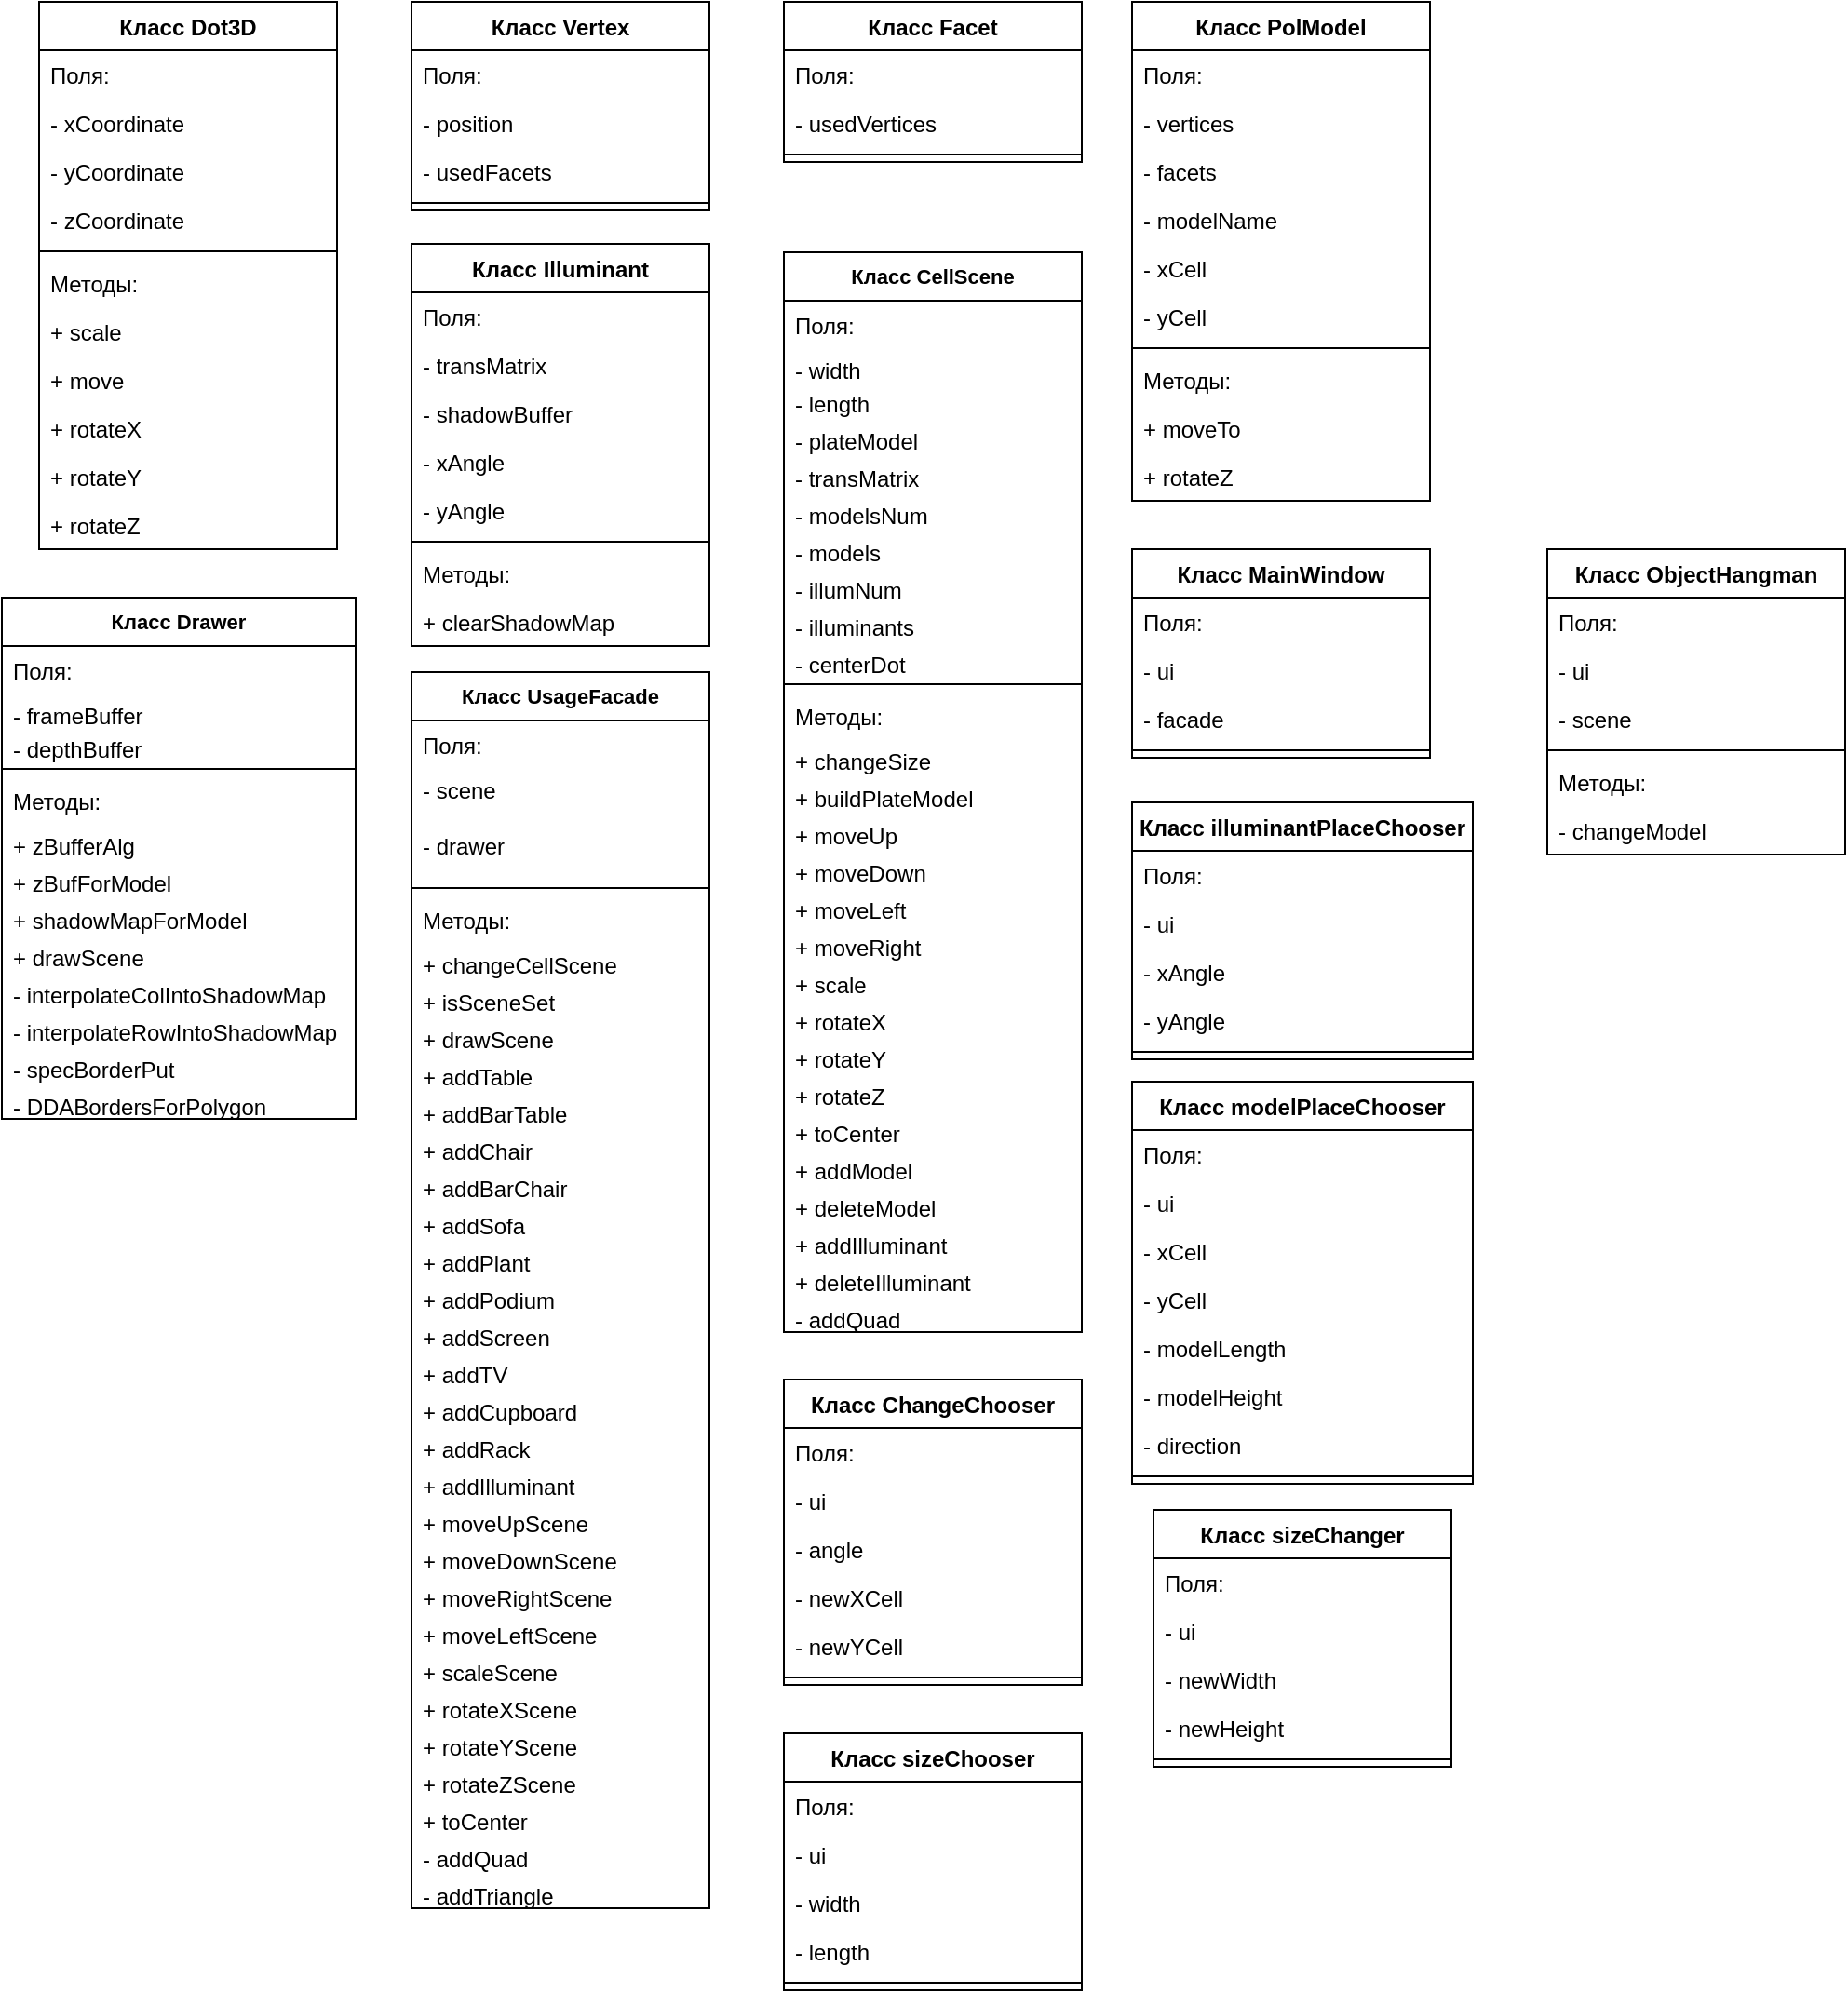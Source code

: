 <mxfile version="13.7.3" type="device"><diagram id="hMQNTa0_9MdyWYqPHMWZ" name="Страница 1"><mxGraphModel dx="1461" dy="862" grid="1" gridSize="10" guides="1" tooltips="1" connect="1" arrows="1" fold="1" page="1" pageScale="1" pageWidth="827" pageHeight="1169" math="0" shadow="0"><root><mxCell id="0"/><mxCell id="1" parent="0"/><mxCell id="Jduav44TmlYK7xalt5z2-1" value="Класс Dot3D" style="swimlane;fontStyle=1;align=center;verticalAlign=top;childLayout=stackLayout;horizontal=1;startSize=26;horizontalStack=0;resizeParent=1;resizeParentMax=0;resizeLast=0;collapsible=1;marginBottom=0;" vertex="1" parent="1"><mxGeometry x="80" y="160" width="160" height="294" as="geometry"/></mxCell><mxCell id="Jduav44TmlYK7xalt5z2-2" value="Поля:" style="text;strokeColor=none;fillColor=none;align=left;verticalAlign=top;spacingLeft=4;spacingRight=4;overflow=hidden;rotatable=0;points=[[0,0.5],[1,0.5]];portConstraint=eastwest;" vertex="1" parent="Jduav44TmlYK7xalt5z2-1"><mxGeometry y="26" width="160" height="26" as="geometry"/></mxCell><mxCell id="Jduav44TmlYK7xalt5z2-5" value="- xCoordinate" style="text;strokeColor=none;fillColor=none;align=left;verticalAlign=top;spacingLeft=4;spacingRight=4;overflow=hidden;rotatable=0;points=[[0,0.5],[1,0.5]];portConstraint=eastwest;" vertex="1" parent="Jduav44TmlYK7xalt5z2-1"><mxGeometry y="52" width="160" height="26" as="geometry"/></mxCell><mxCell id="Jduav44TmlYK7xalt5z2-6" value="- yCoordinate" style="text;strokeColor=none;fillColor=none;align=left;verticalAlign=top;spacingLeft=4;spacingRight=4;overflow=hidden;rotatable=0;points=[[0,0.5],[1,0.5]];portConstraint=eastwest;" vertex="1" parent="Jduav44TmlYK7xalt5z2-1"><mxGeometry y="78" width="160" height="26" as="geometry"/></mxCell><mxCell id="Jduav44TmlYK7xalt5z2-7" value="- zCoordinate" style="text;strokeColor=none;fillColor=none;align=left;verticalAlign=top;spacingLeft=4;spacingRight=4;overflow=hidden;rotatable=0;points=[[0,0.5],[1,0.5]];portConstraint=eastwest;" vertex="1" parent="Jduav44TmlYK7xalt5z2-1"><mxGeometry y="104" width="160" height="26" as="geometry"/></mxCell><mxCell id="Jduav44TmlYK7xalt5z2-3" value="" style="line;strokeWidth=1;fillColor=none;align=left;verticalAlign=middle;spacingTop=-1;spacingLeft=3;spacingRight=3;rotatable=0;labelPosition=right;points=[];portConstraint=eastwest;" vertex="1" parent="Jduav44TmlYK7xalt5z2-1"><mxGeometry y="130" width="160" height="8" as="geometry"/></mxCell><mxCell id="Jduav44TmlYK7xalt5z2-4" value="Методы:" style="text;strokeColor=none;fillColor=none;align=left;verticalAlign=top;spacingLeft=4;spacingRight=4;overflow=hidden;rotatable=0;points=[[0,0.5],[1,0.5]];portConstraint=eastwest;" vertex="1" parent="Jduav44TmlYK7xalt5z2-1"><mxGeometry y="138" width="160" height="26" as="geometry"/></mxCell><mxCell id="Jduav44TmlYK7xalt5z2-8" value="+ scale" style="text;strokeColor=none;fillColor=none;align=left;verticalAlign=top;spacingLeft=4;spacingRight=4;overflow=hidden;rotatable=0;points=[[0,0.5],[1,0.5]];portConstraint=eastwest;" vertex="1" parent="Jduav44TmlYK7xalt5z2-1"><mxGeometry y="164" width="160" height="26" as="geometry"/></mxCell><mxCell id="Jduav44TmlYK7xalt5z2-9" value="+ move" style="text;strokeColor=none;fillColor=none;align=left;verticalAlign=top;spacingLeft=4;spacingRight=4;overflow=hidden;rotatable=0;points=[[0,0.5],[1,0.5]];portConstraint=eastwest;" vertex="1" parent="Jduav44TmlYK7xalt5z2-1"><mxGeometry y="190" width="160" height="26" as="geometry"/></mxCell><mxCell id="Jduav44TmlYK7xalt5z2-10" value="+ rotateX" style="text;strokeColor=none;fillColor=none;align=left;verticalAlign=top;spacingLeft=4;spacingRight=4;overflow=hidden;rotatable=0;points=[[0,0.5],[1,0.5]];portConstraint=eastwest;" vertex="1" parent="Jduav44TmlYK7xalt5z2-1"><mxGeometry y="216" width="160" height="26" as="geometry"/></mxCell><mxCell id="Jduav44TmlYK7xalt5z2-11" value="+ rotateY" style="text;strokeColor=none;fillColor=none;align=left;verticalAlign=top;spacingLeft=4;spacingRight=4;overflow=hidden;rotatable=0;points=[[0,0.5],[1,0.5]];portConstraint=eastwest;" vertex="1" parent="Jduav44TmlYK7xalt5z2-1"><mxGeometry y="242" width="160" height="26" as="geometry"/></mxCell><mxCell id="Jduav44TmlYK7xalt5z2-12" value="+ rotateZ" style="text;strokeColor=none;fillColor=none;align=left;verticalAlign=top;spacingLeft=4;spacingRight=4;overflow=hidden;rotatable=0;points=[[0,0.5],[1,0.5]];portConstraint=eastwest;" vertex="1" parent="Jduav44TmlYK7xalt5z2-1"><mxGeometry y="268" width="160" height="26" as="geometry"/></mxCell><mxCell id="Jduav44TmlYK7xalt5z2-13" value="Класс Vertex" style="swimlane;fontStyle=1;align=center;verticalAlign=top;childLayout=stackLayout;horizontal=1;startSize=26;horizontalStack=0;resizeParent=1;resizeParentMax=0;resizeLast=0;collapsible=1;marginBottom=0;" vertex="1" parent="1"><mxGeometry x="280" y="160" width="160" height="112" as="geometry"/></mxCell><mxCell id="Jduav44TmlYK7xalt5z2-14" value="Поля:" style="text;strokeColor=none;fillColor=none;align=left;verticalAlign=top;spacingLeft=4;spacingRight=4;overflow=hidden;rotatable=0;points=[[0,0.5],[1,0.5]];portConstraint=eastwest;" vertex="1" parent="Jduav44TmlYK7xalt5z2-13"><mxGeometry y="26" width="160" height="26" as="geometry"/></mxCell><mxCell id="Jduav44TmlYK7xalt5z2-15" value="- position" style="text;strokeColor=none;fillColor=none;align=left;verticalAlign=top;spacingLeft=4;spacingRight=4;overflow=hidden;rotatable=0;points=[[0,0.5],[1,0.5]];portConstraint=eastwest;" vertex="1" parent="Jduav44TmlYK7xalt5z2-13"><mxGeometry y="52" width="160" height="26" as="geometry"/></mxCell><mxCell id="Jduav44TmlYK7xalt5z2-16" value="- usedFacets" style="text;strokeColor=none;fillColor=none;align=left;verticalAlign=top;spacingLeft=4;spacingRight=4;overflow=hidden;rotatable=0;points=[[0,0.5],[1,0.5]];portConstraint=eastwest;" vertex="1" parent="Jduav44TmlYK7xalt5z2-13"><mxGeometry y="78" width="160" height="26" as="geometry"/></mxCell><mxCell id="Jduav44TmlYK7xalt5z2-18" value="" style="line;strokeWidth=1;fillColor=none;align=left;verticalAlign=middle;spacingTop=-1;spacingLeft=3;spacingRight=3;rotatable=0;labelPosition=right;points=[];portConstraint=eastwest;" vertex="1" parent="Jduav44TmlYK7xalt5z2-13"><mxGeometry y="104" width="160" height="8" as="geometry"/></mxCell><mxCell id="Jduav44TmlYK7xalt5z2-36" value="Класс Facet" style="swimlane;fontStyle=1;align=center;verticalAlign=top;childLayout=stackLayout;horizontal=1;startSize=26;horizontalStack=0;resizeParent=1;resizeParentMax=0;resizeLast=0;collapsible=1;marginBottom=0;" vertex="1" parent="1"><mxGeometry x="480" y="160" width="160" height="86" as="geometry"/></mxCell><mxCell id="Jduav44TmlYK7xalt5z2-37" value="Поля:" style="text;strokeColor=none;fillColor=none;align=left;verticalAlign=top;spacingLeft=4;spacingRight=4;overflow=hidden;rotatable=0;points=[[0,0.5],[1,0.5]];portConstraint=eastwest;" vertex="1" parent="Jduav44TmlYK7xalt5z2-36"><mxGeometry y="26" width="160" height="26" as="geometry"/></mxCell><mxCell id="Jduav44TmlYK7xalt5z2-38" value="- usedVertices" style="text;strokeColor=none;fillColor=none;align=left;verticalAlign=top;spacingLeft=4;spacingRight=4;overflow=hidden;rotatable=0;points=[[0,0.5],[1,0.5]];portConstraint=eastwest;" vertex="1" parent="Jduav44TmlYK7xalt5z2-36"><mxGeometry y="52" width="160" height="26" as="geometry"/></mxCell><mxCell id="Jduav44TmlYK7xalt5z2-40" value="" style="line;strokeWidth=1;fillColor=none;align=left;verticalAlign=middle;spacingTop=-1;spacingLeft=3;spacingRight=3;rotatable=0;labelPosition=right;points=[];portConstraint=eastwest;" vertex="1" parent="Jduav44TmlYK7xalt5z2-36"><mxGeometry y="78" width="160" height="8" as="geometry"/></mxCell><mxCell id="Jduav44TmlYK7xalt5z2-46" value="Класс PolModel" style="swimlane;fontStyle=1;align=center;verticalAlign=top;childLayout=stackLayout;horizontal=1;startSize=26;horizontalStack=0;resizeParent=1;resizeParentMax=0;resizeLast=0;collapsible=1;marginBottom=0;" vertex="1" parent="1"><mxGeometry x="667" y="160" width="160" height="268" as="geometry"/></mxCell><mxCell id="Jduav44TmlYK7xalt5z2-47" value="Поля:" style="text;strokeColor=none;fillColor=none;align=left;verticalAlign=top;spacingLeft=4;spacingRight=4;overflow=hidden;rotatable=0;points=[[0,0.5],[1,0.5]];portConstraint=eastwest;" vertex="1" parent="Jduav44TmlYK7xalt5z2-46"><mxGeometry y="26" width="160" height="26" as="geometry"/></mxCell><mxCell id="Jduav44TmlYK7xalt5z2-48" value="- vertices" style="text;strokeColor=none;fillColor=none;align=left;verticalAlign=top;spacingLeft=4;spacingRight=4;overflow=hidden;rotatable=0;points=[[0,0.5],[1,0.5]];portConstraint=eastwest;" vertex="1" parent="Jduav44TmlYK7xalt5z2-46"><mxGeometry y="52" width="160" height="26" as="geometry"/></mxCell><mxCell id="Jduav44TmlYK7xalt5z2-49" value="- facets" style="text;strokeColor=none;fillColor=none;align=left;verticalAlign=top;spacingLeft=4;spacingRight=4;overflow=hidden;rotatable=0;points=[[0,0.5],[1,0.5]];portConstraint=eastwest;" vertex="1" parent="Jduav44TmlYK7xalt5z2-46"><mxGeometry y="78" width="160" height="26" as="geometry"/></mxCell><mxCell id="Jduav44TmlYK7xalt5z2-56" value="- modelName" style="text;strokeColor=none;fillColor=none;align=left;verticalAlign=top;spacingLeft=4;spacingRight=4;overflow=hidden;rotatable=0;points=[[0,0.5],[1,0.5]];portConstraint=eastwest;" vertex="1" parent="Jduav44TmlYK7xalt5z2-46"><mxGeometry y="104" width="160" height="26" as="geometry"/></mxCell><mxCell id="Jduav44TmlYK7xalt5z2-57" value="- xCell" style="text;strokeColor=none;fillColor=none;align=left;verticalAlign=top;spacingLeft=4;spacingRight=4;overflow=hidden;rotatable=0;points=[[0,0.5],[1,0.5]];portConstraint=eastwest;" vertex="1" parent="Jduav44TmlYK7xalt5z2-46"><mxGeometry y="130" width="160" height="26" as="geometry"/></mxCell><mxCell id="Jduav44TmlYK7xalt5z2-58" value="- yCell" style="text;strokeColor=none;fillColor=none;align=left;verticalAlign=top;spacingLeft=4;spacingRight=4;overflow=hidden;rotatable=0;points=[[0,0.5],[1,0.5]];portConstraint=eastwest;" vertex="1" parent="Jduav44TmlYK7xalt5z2-46"><mxGeometry y="156" width="160" height="26" as="geometry"/></mxCell><mxCell id="Jduav44TmlYK7xalt5z2-50" value="" style="line;strokeWidth=1;fillColor=none;align=left;verticalAlign=middle;spacingTop=-1;spacingLeft=3;spacingRight=3;rotatable=0;labelPosition=right;points=[];portConstraint=eastwest;" vertex="1" parent="Jduav44TmlYK7xalt5z2-46"><mxGeometry y="182" width="160" height="8" as="geometry"/></mxCell><mxCell id="Jduav44TmlYK7xalt5z2-51" value="Методы:" style="text;strokeColor=none;fillColor=none;align=left;verticalAlign=top;spacingLeft=4;spacingRight=4;overflow=hidden;rotatable=0;points=[[0,0.5],[1,0.5]];portConstraint=eastwest;" vertex="1" parent="Jduav44TmlYK7xalt5z2-46"><mxGeometry y="190" width="160" height="26" as="geometry"/></mxCell><mxCell id="Jduav44TmlYK7xalt5z2-59" value="+ moveTo" style="text;strokeColor=none;fillColor=none;align=left;verticalAlign=top;spacingLeft=4;spacingRight=4;overflow=hidden;rotatable=0;points=[[0,0.5],[1,0.5]];portConstraint=eastwest;" vertex="1" parent="Jduav44TmlYK7xalt5z2-46"><mxGeometry y="216" width="160" height="26" as="geometry"/></mxCell><mxCell id="Jduav44TmlYK7xalt5z2-60" value="+ rotateZ" style="text;strokeColor=none;fillColor=none;align=left;verticalAlign=top;spacingLeft=4;spacingRight=4;overflow=hidden;rotatable=0;points=[[0,0.5],[1,0.5]];portConstraint=eastwest;" vertex="1" parent="Jduav44TmlYK7xalt5z2-46"><mxGeometry y="242" width="160" height="26" as="geometry"/></mxCell><mxCell id="Jduav44TmlYK7xalt5z2-66" value="Класс Illuminant" style="swimlane;fontStyle=1;align=center;verticalAlign=top;childLayout=stackLayout;horizontal=1;startSize=26;horizontalStack=0;resizeParent=1;resizeParentMax=0;resizeLast=0;collapsible=1;marginBottom=0;" vertex="1" parent="1"><mxGeometry x="280" y="290" width="160" height="216" as="geometry"/></mxCell><mxCell id="Jduav44TmlYK7xalt5z2-67" value="Поля:" style="text;strokeColor=none;fillColor=none;align=left;verticalAlign=top;spacingLeft=4;spacingRight=4;overflow=hidden;rotatable=0;points=[[0,0.5],[1,0.5]];portConstraint=eastwest;" vertex="1" parent="Jduav44TmlYK7xalt5z2-66"><mxGeometry y="26" width="160" height="26" as="geometry"/></mxCell><mxCell id="Jduav44TmlYK7xalt5z2-68" value="- transMatrix" style="text;strokeColor=none;fillColor=none;align=left;verticalAlign=top;spacingLeft=4;spacingRight=4;overflow=hidden;rotatable=0;points=[[0,0.5],[1,0.5]];portConstraint=eastwest;" vertex="1" parent="Jduav44TmlYK7xalt5z2-66"><mxGeometry y="52" width="160" height="26" as="geometry"/></mxCell><mxCell id="Jduav44TmlYK7xalt5z2-69" value="- shadowBuffer" style="text;strokeColor=none;fillColor=none;align=left;verticalAlign=top;spacingLeft=4;spacingRight=4;overflow=hidden;rotatable=0;points=[[0,0.5],[1,0.5]];portConstraint=eastwest;" vertex="1" parent="Jduav44TmlYK7xalt5z2-66"><mxGeometry y="78" width="160" height="26" as="geometry"/></mxCell><mxCell id="Jduav44TmlYK7xalt5z2-76" value="- xAngle" style="text;strokeColor=none;fillColor=none;align=left;verticalAlign=top;spacingLeft=4;spacingRight=4;overflow=hidden;rotatable=0;points=[[0,0.5],[1,0.5]];portConstraint=eastwest;" vertex="1" parent="Jduav44TmlYK7xalt5z2-66"><mxGeometry y="104" width="160" height="26" as="geometry"/></mxCell><mxCell id="Jduav44TmlYK7xalt5z2-77" value="- yAngle" style="text;strokeColor=none;fillColor=none;align=left;verticalAlign=top;spacingLeft=4;spacingRight=4;overflow=hidden;rotatable=0;points=[[0,0.5],[1,0.5]];portConstraint=eastwest;" vertex="1" parent="Jduav44TmlYK7xalt5z2-66"><mxGeometry y="130" width="160" height="26" as="geometry"/></mxCell><mxCell id="Jduav44TmlYK7xalt5z2-70" value="" style="line;strokeWidth=1;fillColor=none;align=left;verticalAlign=middle;spacingTop=-1;spacingLeft=3;spacingRight=3;rotatable=0;labelPosition=right;points=[];portConstraint=eastwest;" vertex="1" parent="Jduav44TmlYK7xalt5z2-66"><mxGeometry y="156" width="160" height="8" as="geometry"/></mxCell><mxCell id="Jduav44TmlYK7xalt5z2-71" value="Методы:" style="text;strokeColor=none;fillColor=none;align=left;verticalAlign=top;spacingLeft=4;spacingRight=4;overflow=hidden;rotatable=0;points=[[0,0.5],[1,0.5]];portConstraint=eastwest;" vertex="1" parent="Jduav44TmlYK7xalt5z2-66"><mxGeometry y="164" width="160" height="26" as="geometry"/></mxCell><mxCell id="Jduav44TmlYK7xalt5z2-79" value="+ clearShadowMap" style="text;strokeColor=none;fillColor=none;align=left;verticalAlign=top;spacingLeft=4;spacingRight=4;overflow=hidden;rotatable=0;points=[[0,0.5],[1,0.5]];portConstraint=eastwest;" vertex="1" parent="Jduav44TmlYK7xalt5z2-66"><mxGeometry y="190" width="160" height="26" as="geometry"/></mxCell><mxCell id="Jduav44TmlYK7xalt5z2-124" value="Класс Drawer" style="swimlane;fontStyle=1;align=center;verticalAlign=top;childLayout=stackLayout;horizontal=1;startSize=26;horizontalStack=0;resizeParent=1;resizeParentMax=0;resizeLast=0;collapsible=1;marginBottom=0;fontSize=11;" vertex="1" parent="1"><mxGeometry x="60" y="480" width="190" height="280" as="geometry"/></mxCell><mxCell id="Jduav44TmlYK7xalt5z2-125" value="Поля:" style="text;strokeColor=none;fillColor=none;align=left;verticalAlign=top;spacingLeft=4;spacingRight=4;overflow=hidden;rotatable=0;points=[[0,0.5],[1,0.5]];portConstraint=eastwest;" vertex="1" parent="Jduav44TmlYK7xalt5z2-124"><mxGeometry y="26" width="190" height="24" as="geometry"/></mxCell><mxCell id="Jduav44TmlYK7xalt5z2-126" value="- frameBuffer" style="text;strokeColor=none;fillColor=none;align=left;verticalAlign=top;spacingLeft=4;spacingRight=4;overflow=hidden;rotatable=0;points=[[0,0.5],[1,0.5]];portConstraint=eastwest;" vertex="1" parent="Jduav44TmlYK7xalt5z2-124"><mxGeometry y="50" width="190" height="18" as="geometry"/></mxCell><mxCell id="Jduav44TmlYK7xalt5z2-127" value="- depthBuffer" style="text;strokeColor=none;fillColor=none;align=left;verticalAlign=top;spacingLeft=4;spacingRight=4;overflow=hidden;rotatable=0;points=[[0,0.5],[1,0.5]];portConstraint=eastwest;" vertex="1" parent="Jduav44TmlYK7xalt5z2-124"><mxGeometry y="68" width="190" height="20" as="geometry"/></mxCell><mxCell id="Jduav44TmlYK7xalt5z2-135" value="" style="line;strokeWidth=1;fillColor=none;align=left;verticalAlign=middle;spacingTop=-1;spacingLeft=3;spacingRight=3;rotatable=0;labelPosition=right;points=[];portConstraint=eastwest;" vertex="1" parent="Jduav44TmlYK7xalt5z2-124"><mxGeometry y="88" width="190" height="8" as="geometry"/></mxCell><mxCell id="Jduav44TmlYK7xalt5z2-136" value="Методы:" style="text;strokeColor=none;fillColor=none;align=left;verticalAlign=top;spacingLeft=4;spacingRight=4;overflow=hidden;rotatable=0;points=[[0,0.5],[1,0.5]];portConstraint=eastwest;" vertex="1" parent="Jduav44TmlYK7xalt5z2-124"><mxGeometry y="96" width="190" height="24" as="geometry"/></mxCell><mxCell id="Jduav44TmlYK7xalt5z2-137" value="+ zBufferAlg" style="text;strokeColor=none;fillColor=none;align=left;verticalAlign=top;spacingLeft=4;spacingRight=4;overflow=hidden;rotatable=0;points=[[0,0.5],[1,0.5]];portConstraint=eastwest;" vertex="1" parent="Jduav44TmlYK7xalt5z2-124"><mxGeometry y="120" width="190" height="20" as="geometry"/></mxCell><mxCell id="Jduav44TmlYK7xalt5z2-138" value="+ zBufForModel" style="text;strokeColor=none;fillColor=none;align=left;verticalAlign=top;spacingLeft=4;spacingRight=4;overflow=hidden;rotatable=0;points=[[0,0.5],[1,0.5]];portConstraint=eastwest;" vertex="1" parent="Jduav44TmlYK7xalt5z2-124"><mxGeometry y="140" width="190" height="20" as="geometry"/></mxCell><mxCell id="Jduav44TmlYK7xalt5z2-139" value="+ shadowMapForModel" style="text;strokeColor=none;fillColor=none;align=left;verticalAlign=top;spacingLeft=4;spacingRight=4;overflow=hidden;rotatable=0;points=[[0,0.5],[1,0.5]];portConstraint=eastwest;" vertex="1" parent="Jduav44TmlYK7xalt5z2-124"><mxGeometry y="160" width="190" height="20" as="geometry"/></mxCell><mxCell id="Jduav44TmlYK7xalt5z2-140" value="+ drawScene" style="text;strokeColor=none;fillColor=none;align=left;verticalAlign=top;spacingLeft=4;spacingRight=4;overflow=hidden;rotatable=0;points=[[0,0.5],[1,0.5]];portConstraint=eastwest;" vertex="1" parent="Jduav44TmlYK7xalt5z2-124"><mxGeometry y="180" width="190" height="20" as="geometry"/></mxCell><mxCell id="Jduav44TmlYK7xalt5z2-145" value="- interpolateColIntoShadowMap" style="text;strokeColor=none;fillColor=none;align=left;verticalAlign=top;spacingLeft=4;spacingRight=4;overflow=hidden;rotatable=0;points=[[0,0.5],[1,0.5]];portConstraint=eastwest;" vertex="1" parent="Jduav44TmlYK7xalt5z2-124"><mxGeometry y="200" width="190" height="20" as="geometry"/></mxCell><mxCell id="Jduav44TmlYK7xalt5z2-146" value="- interpolateRowIntoShadowMap" style="text;strokeColor=none;fillColor=none;align=left;verticalAlign=top;spacingLeft=4;spacingRight=4;overflow=hidden;rotatable=0;points=[[0,0.5],[1,0.5]];portConstraint=eastwest;" vertex="1" parent="Jduav44TmlYK7xalt5z2-124"><mxGeometry y="220" width="190" height="20" as="geometry"/></mxCell><mxCell id="Jduav44TmlYK7xalt5z2-147" value="- specBorderPut" style="text;strokeColor=none;fillColor=none;align=left;verticalAlign=top;spacingLeft=4;spacingRight=4;overflow=hidden;rotatable=0;points=[[0,0.5],[1,0.5]];portConstraint=eastwest;" vertex="1" parent="Jduav44TmlYK7xalt5z2-124"><mxGeometry y="240" width="190" height="20" as="geometry"/></mxCell><mxCell id="Jduav44TmlYK7xalt5z2-148" value="- DDABordersForPolygon" style="text;strokeColor=none;fillColor=none;align=left;verticalAlign=top;spacingLeft=4;spacingRight=4;overflow=hidden;rotatable=0;points=[[0,0.5],[1,0.5]];portConstraint=eastwest;" vertex="1" parent="Jduav44TmlYK7xalt5z2-124"><mxGeometry y="260" width="190" height="20" as="geometry"/></mxCell><mxCell id="Jduav44TmlYK7xalt5z2-82" value="Класс UsageFacade" style="swimlane;fontStyle=1;align=center;verticalAlign=top;childLayout=stackLayout;horizontal=1;startSize=26;horizontalStack=0;resizeParent=1;resizeParentMax=0;resizeLast=0;collapsible=1;marginBottom=0;fontSize=11;" vertex="1" parent="1"><mxGeometry x="280" y="520" width="160" height="664" as="geometry"/></mxCell><mxCell id="Jduav44TmlYK7xalt5z2-83" value="Поля:" style="text;strokeColor=none;fillColor=none;align=left;verticalAlign=top;spacingLeft=4;spacingRight=4;overflow=hidden;rotatable=0;points=[[0,0.5],[1,0.5]];portConstraint=eastwest;" vertex="1" parent="Jduav44TmlYK7xalt5z2-82"><mxGeometry y="26" width="160" height="24" as="geometry"/></mxCell><mxCell id="Jduav44TmlYK7xalt5z2-84" value="- scene" style="text;strokeColor=none;fillColor=none;align=left;verticalAlign=top;spacingLeft=4;spacingRight=4;overflow=hidden;rotatable=0;points=[[0,0.5],[1,0.5]];portConstraint=eastwest;" vertex="1" parent="Jduav44TmlYK7xalt5z2-82"><mxGeometry y="50" width="160" height="30" as="geometry"/></mxCell><mxCell id="Jduav44TmlYK7xalt5z2-86" value="- drawer" style="text;strokeColor=none;fillColor=none;align=left;verticalAlign=top;spacingLeft=4;spacingRight=4;overflow=hidden;rotatable=0;points=[[0,0.5],[1,0.5]];portConstraint=eastwest;spacing=2;" vertex="1" parent="Jduav44TmlYK7xalt5z2-82"><mxGeometry y="80" width="160" height="32" as="geometry"/></mxCell><mxCell id="Jduav44TmlYK7xalt5z2-88" value="" style="line;strokeWidth=1;fillColor=none;align=left;verticalAlign=middle;spacingTop=-1;spacingLeft=3;spacingRight=3;rotatable=0;labelPosition=right;points=[];portConstraint=eastwest;" vertex="1" parent="Jduav44TmlYK7xalt5z2-82"><mxGeometry y="112" width="160" height="8" as="geometry"/></mxCell><mxCell id="Jduav44TmlYK7xalt5z2-89" value="Методы:" style="text;strokeColor=none;fillColor=none;align=left;verticalAlign=top;spacingLeft=4;spacingRight=4;overflow=hidden;rotatable=0;points=[[0,0.5],[1,0.5]];portConstraint=eastwest;" vertex="1" parent="Jduav44TmlYK7xalt5z2-82"><mxGeometry y="120" width="160" height="24" as="geometry"/></mxCell><mxCell id="Jduav44TmlYK7xalt5z2-92" value="+ changeCellScene" style="text;strokeColor=none;fillColor=none;align=left;verticalAlign=top;spacingLeft=4;spacingRight=4;overflow=hidden;rotatable=0;points=[[0,0.5],[1,0.5]];portConstraint=eastwest;" vertex="1" parent="Jduav44TmlYK7xalt5z2-82"><mxGeometry y="144" width="160" height="20" as="geometry"/></mxCell><mxCell id="Jduav44TmlYK7xalt5z2-93" value="+ isSceneSet" style="text;strokeColor=none;fillColor=none;align=left;verticalAlign=top;spacingLeft=4;spacingRight=4;overflow=hidden;rotatable=0;points=[[0,0.5],[1,0.5]];portConstraint=eastwest;" vertex="1" parent="Jduav44TmlYK7xalt5z2-82"><mxGeometry y="164" width="160" height="20" as="geometry"/></mxCell><mxCell id="Jduav44TmlYK7xalt5z2-95" value="+ drawScene" style="text;strokeColor=none;fillColor=none;align=left;verticalAlign=top;spacingLeft=4;spacingRight=4;overflow=hidden;rotatable=0;points=[[0,0.5],[1,0.5]];portConstraint=eastwest;" vertex="1" parent="Jduav44TmlYK7xalt5z2-82"><mxGeometry y="184" width="160" height="20" as="geometry"/></mxCell><mxCell id="Jduav44TmlYK7xalt5z2-96" value="+ addTable" style="text;strokeColor=none;fillColor=none;align=left;verticalAlign=top;spacingLeft=4;spacingRight=4;overflow=hidden;rotatable=0;points=[[0,0.5],[1,0.5]];portConstraint=eastwest;" vertex="1" parent="Jduav44TmlYK7xalt5z2-82"><mxGeometry y="204" width="160" height="20" as="geometry"/></mxCell><mxCell id="Jduav44TmlYK7xalt5z2-97" value="+ addBarTable" style="text;strokeColor=none;fillColor=none;align=left;verticalAlign=top;spacingLeft=4;spacingRight=4;overflow=hidden;rotatable=0;points=[[0,0.5],[1,0.5]];portConstraint=eastwest;" vertex="1" parent="Jduav44TmlYK7xalt5z2-82"><mxGeometry y="224" width="160" height="20" as="geometry"/></mxCell><mxCell id="Jduav44TmlYK7xalt5z2-102" value="+ addChair" style="text;strokeColor=none;fillColor=none;align=left;verticalAlign=top;spacingLeft=4;spacingRight=4;overflow=hidden;rotatable=0;points=[[0,0.5],[1,0.5]];portConstraint=eastwest;" vertex="1" parent="Jduav44TmlYK7xalt5z2-82"><mxGeometry y="244" width="160" height="20" as="geometry"/></mxCell><mxCell id="Jduav44TmlYK7xalt5z2-103" value="+ addBarChair" style="text;strokeColor=none;fillColor=none;align=left;verticalAlign=top;spacingLeft=4;spacingRight=4;overflow=hidden;rotatable=0;points=[[0,0.5],[1,0.5]];portConstraint=eastwest;" vertex="1" parent="Jduav44TmlYK7xalt5z2-82"><mxGeometry y="264" width="160" height="20" as="geometry"/></mxCell><mxCell id="Jduav44TmlYK7xalt5z2-104" value="+ addSofa" style="text;strokeColor=none;fillColor=none;align=left;verticalAlign=top;spacingLeft=4;spacingRight=4;overflow=hidden;rotatable=0;points=[[0,0.5],[1,0.5]];portConstraint=eastwest;" vertex="1" parent="Jduav44TmlYK7xalt5z2-82"><mxGeometry y="284" width="160" height="20" as="geometry"/></mxCell><mxCell id="Jduav44TmlYK7xalt5z2-105" value="+ addPlant" style="text;strokeColor=none;fillColor=none;align=left;verticalAlign=top;spacingLeft=4;spacingRight=4;overflow=hidden;rotatable=0;points=[[0,0.5],[1,0.5]];portConstraint=eastwest;" vertex="1" parent="Jduav44TmlYK7xalt5z2-82"><mxGeometry y="304" width="160" height="20" as="geometry"/></mxCell><mxCell id="Jduav44TmlYK7xalt5z2-106" value="+ addPodium" style="text;strokeColor=none;fillColor=none;align=left;verticalAlign=top;spacingLeft=4;spacingRight=4;overflow=hidden;rotatable=0;points=[[0,0.5],[1,0.5]];portConstraint=eastwest;" vertex="1" parent="Jduav44TmlYK7xalt5z2-82"><mxGeometry y="324" width="160" height="20" as="geometry"/></mxCell><mxCell id="Jduav44TmlYK7xalt5z2-107" value="+ addScreen" style="text;strokeColor=none;fillColor=none;align=left;verticalAlign=top;spacingLeft=4;spacingRight=4;overflow=hidden;rotatable=0;points=[[0,0.5],[1,0.5]];portConstraint=eastwest;" vertex="1" parent="Jduav44TmlYK7xalt5z2-82"><mxGeometry y="344" width="160" height="20" as="geometry"/></mxCell><mxCell id="Jduav44TmlYK7xalt5z2-112" value="+ addTV" style="text;strokeColor=none;fillColor=none;align=left;verticalAlign=top;spacingLeft=4;spacingRight=4;overflow=hidden;rotatable=0;points=[[0,0.5],[1,0.5]];portConstraint=eastwest;" vertex="1" parent="Jduav44TmlYK7xalt5z2-82"><mxGeometry y="364" width="160" height="20" as="geometry"/></mxCell><mxCell id="Jduav44TmlYK7xalt5z2-113" value="+ addCupboard" style="text;strokeColor=none;fillColor=none;align=left;verticalAlign=top;spacingLeft=4;spacingRight=4;overflow=hidden;rotatable=0;points=[[0,0.5],[1,0.5]];portConstraint=eastwest;" vertex="1" parent="Jduav44TmlYK7xalt5z2-82"><mxGeometry y="384" width="160" height="20" as="geometry"/></mxCell><mxCell id="Jduav44TmlYK7xalt5z2-117" value="+ addRack" style="text;strokeColor=none;fillColor=none;align=left;verticalAlign=top;spacingLeft=4;spacingRight=4;overflow=hidden;rotatable=0;points=[[0,0.5],[1,0.5]];portConstraint=eastwest;" vertex="1" parent="Jduav44TmlYK7xalt5z2-82"><mxGeometry y="404" width="160" height="20" as="geometry"/></mxCell><mxCell id="Jduav44TmlYK7xalt5z2-118" value="+ addIlluminant" style="text;strokeColor=none;fillColor=none;align=left;verticalAlign=top;spacingLeft=4;spacingRight=4;overflow=hidden;rotatable=0;points=[[0,0.5],[1,0.5]];portConstraint=eastwest;" vertex="1" parent="Jduav44TmlYK7xalt5z2-82"><mxGeometry y="424" width="160" height="20" as="geometry"/></mxCell><mxCell id="Jduav44TmlYK7xalt5z2-122" value="+ moveUpScene" style="text;strokeColor=none;fillColor=none;align=left;verticalAlign=top;spacingLeft=4;spacingRight=4;overflow=hidden;rotatable=0;points=[[0,0.5],[1,0.5]];portConstraint=eastwest;" vertex="1" parent="Jduav44TmlYK7xalt5z2-82"><mxGeometry y="444" width="160" height="20" as="geometry"/></mxCell><mxCell id="Jduav44TmlYK7xalt5z2-182" value="+ moveDownScene" style="text;strokeColor=none;fillColor=none;align=left;verticalAlign=top;spacingLeft=4;spacingRight=4;overflow=hidden;rotatable=0;points=[[0,0.5],[1,0.5]];portConstraint=eastwest;" vertex="1" parent="Jduav44TmlYK7xalt5z2-82"><mxGeometry y="464" width="160" height="20" as="geometry"/></mxCell><mxCell id="Jduav44TmlYK7xalt5z2-183" value="+ moveRightScene" style="text;strokeColor=none;fillColor=none;align=left;verticalAlign=top;spacingLeft=4;spacingRight=4;overflow=hidden;rotatable=0;points=[[0,0.5],[1,0.5]];portConstraint=eastwest;" vertex="1" parent="Jduav44TmlYK7xalt5z2-82"><mxGeometry y="484" width="160" height="20" as="geometry"/></mxCell><mxCell id="Jduav44TmlYK7xalt5z2-184" value="+ moveLeftScene" style="text;strokeColor=none;fillColor=none;align=left;verticalAlign=top;spacingLeft=4;spacingRight=4;overflow=hidden;rotatable=0;points=[[0,0.5],[1,0.5]];portConstraint=eastwest;" vertex="1" parent="Jduav44TmlYK7xalt5z2-82"><mxGeometry y="504" width="160" height="20" as="geometry"/></mxCell><mxCell id="Jduav44TmlYK7xalt5z2-185" value="+ scaleScene" style="text;strokeColor=none;fillColor=none;align=left;verticalAlign=top;spacingLeft=4;spacingRight=4;overflow=hidden;rotatable=0;points=[[0,0.5],[1,0.5]];portConstraint=eastwest;" vertex="1" parent="Jduav44TmlYK7xalt5z2-82"><mxGeometry y="524" width="160" height="20" as="geometry"/></mxCell><mxCell id="Jduav44TmlYK7xalt5z2-186" value="+ rotateXScene" style="text;strokeColor=none;fillColor=none;align=left;verticalAlign=top;spacingLeft=4;spacingRight=4;overflow=hidden;rotatable=0;points=[[0,0.5],[1,0.5]];portConstraint=eastwest;" vertex="1" parent="Jduav44TmlYK7xalt5z2-82"><mxGeometry y="544" width="160" height="20" as="geometry"/></mxCell><mxCell id="Jduav44TmlYK7xalt5z2-187" value="+ rotateYScene" style="text;strokeColor=none;fillColor=none;align=left;verticalAlign=top;spacingLeft=4;spacingRight=4;overflow=hidden;rotatable=0;points=[[0,0.5],[1,0.5]];portConstraint=eastwest;" vertex="1" parent="Jduav44TmlYK7xalt5z2-82"><mxGeometry y="564" width="160" height="20" as="geometry"/></mxCell><mxCell id="Jduav44TmlYK7xalt5z2-188" value="+ rotateZScene" style="text;strokeColor=none;fillColor=none;align=left;verticalAlign=top;spacingLeft=4;spacingRight=4;overflow=hidden;rotatable=0;points=[[0,0.5],[1,0.5]];portConstraint=eastwest;" vertex="1" parent="Jduav44TmlYK7xalt5z2-82"><mxGeometry y="584" width="160" height="20" as="geometry"/></mxCell><mxCell id="Jduav44TmlYK7xalt5z2-189" value="+ toCenter" style="text;strokeColor=none;fillColor=none;align=left;verticalAlign=top;spacingLeft=4;spacingRight=4;overflow=hidden;rotatable=0;points=[[0,0.5],[1,0.5]];portConstraint=eastwest;" vertex="1" parent="Jduav44TmlYK7xalt5z2-82"><mxGeometry y="604" width="160" height="20" as="geometry"/></mxCell><mxCell id="Jduav44TmlYK7xalt5z2-190" value="- addQuad" style="text;strokeColor=none;fillColor=none;align=left;verticalAlign=top;spacingLeft=4;spacingRight=4;overflow=hidden;rotatable=0;points=[[0,0.5],[1,0.5]];portConstraint=eastwest;" vertex="1" parent="Jduav44TmlYK7xalt5z2-82"><mxGeometry y="624" width="160" height="20" as="geometry"/></mxCell><mxCell id="Jduav44TmlYK7xalt5z2-191" value="- addTriangle" style="text;strokeColor=none;fillColor=none;align=left;verticalAlign=top;spacingLeft=4;spacingRight=4;overflow=hidden;rotatable=0;points=[[0,0.5],[1,0.5]];portConstraint=eastwest;" vertex="1" parent="Jduav44TmlYK7xalt5z2-82"><mxGeometry y="644" width="160" height="20" as="geometry"/></mxCell><mxCell id="Jduav44TmlYK7xalt5z2-153" value="Класс CellScene" style="swimlane;fontStyle=1;align=center;verticalAlign=top;childLayout=stackLayout;horizontal=1;startSize=26;horizontalStack=0;resizeParent=1;resizeParentMax=0;resizeLast=0;collapsible=1;marginBottom=0;fontSize=11;" vertex="1" parent="1"><mxGeometry x="480" y="294.5" width="160" height="580" as="geometry"/></mxCell><mxCell id="Jduav44TmlYK7xalt5z2-154" value="Поля:" style="text;strokeColor=none;fillColor=none;align=left;verticalAlign=top;spacingLeft=4;spacingRight=4;overflow=hidden;rotatable=0;points=[[0,0.5],[1,0.5]];portConstraint=eastwest;" vertex="1" parent="Jduav44TmlYK7xalt5z2-153"><mxGeometry y="26" width="160" height="24" as="geometry"/></mxCell><mxCell id="Jduav44TmlYK7xalt5z2-155" value="- width" style="text;strokeColor=none;fillColor=none;align=left;verticalAlign=top;spacingLeft=4;spacingRight=4;overflow=hidden;rotatable=0;points=[[0,0.5],[1,0.5]];portConstraint=eastwest;" vertex="1" parent="Jduav44TmlYK7xalt5z2-153"><mxGeometry y="50" width="160" height="18" as="geometry"/></mxCell><mxCell id="Jduav44TmlYK7xalt5z2-156" value="- length" style="text;strokeColor=none;fillColor=none;align=left;verticalAlign=top;spacingLeft=4;spacingRight=4;overflow=hidden;rotatable=0;points=[[0,0.5],[1,0.5]];portConstraint=eastwest;" vertex="1" parent="Jduav44TmlYK7xalt5z2-153"><mxGeometry y="68" width="160" height="20" as="geometry"/></mxCell><mxCell id="Jduav44TmlYK7xalt5z2-157" value="- plateModel" style="text;strokeColor=none;fillColor=none;align=left;verticalAlign=top;spacingLeft=4;spacingRight=4;overflow=hidden;rotatable=0;points=[[0,0.5],[1,0.5]];portConstraint=eastwest;spacing=2;" vertex="1" parent="Jduav44TmlYK7xalt5z2-153"><mxGeometry y="88" width="160" height="20" as="geometry"/></mxCell><mxCell id="Jduav44TmlYK7xalt5z2-158" value="- transMatrix" style="text;strokeColor=none;fillColor=none;align=left;verticalAlign=top;spacingLeft=4;spacingRight=4;overflow=hidden;rotatable=0;points=[[0,0.5],[1,0.5]];portConstraint=eastwest;" vertex="1" parent="Jduav44TmlYK7xalt5z2-153"><mxGeometry y="108" width="160" height="20" as="geometry"/></mxCell><mxCell id="Jduav44TmlYK7xalt5z2-159" value="- modelsNum" style="text;strokeColor=none;fillColor=none;align=left;verticalAlign=top;spacingLeft=4;spacingRight=4;overflow=hidden;rotatable=0;points=[[0,0.5],[1,0.5]];portConstraint=eastwest;" vertex="1" parent="Jduav44TmlYK7xalt5z2-153"><mxGeometry y="128" width="160" height="20" as="geometry"/></mxCell><mxCell id="Jduav44TmlYK7xalt5z2-160" value="- models" style="text;strokeColor=none;fillColor=none;align=left;verticalAlign=top;spacingLeft=4;spacingRight=4;overflow=hidden;rotatable=0;points=[[0,0.5],[1,0.5]];portConstraint=eastwest;" vertex="1" parent="Jduav44TmlYK7xalt5z2-153"><mxGeometry y="148" width="160" height="20" as="geometry"/></mxCell><mxCell id="Jduav44TmlYK7xalt5z2-161" value="- illumNum" style="text;strokeColor=none;fillColor=none;align=left;verticalAlign=top;spacingLeft=4;spacingRight=4;overflow=hidden;rotatable=0;points=[[0,0.5],[1,0.5]];portConstraint=eastwest;" vertex="1" parent="Jduav44TmlYK7xalt5z2-153"><mxGeometry y="168" width="160" height="20" as="geometry"/></mxCell><mxCell id="Jduav44TmlYK7xalt5z2-162" value="- illuminants" style="text;strokeColor=none;fillColor=none;align=left;verticalAlign=top;spacingLeft=4;spacingRight=4;overflow=hidden;rotatable=0;points=[[0,0.5],[1,0.5]];portConstraint=eastwest;" vertex="1" parent="Jduav44TmlYK7xalt5z2-153"><mxGeometry y="188" width="160" height="20" as="geometry"/></mxCell><mxCell id="Jduav44TmlYK7xalt5z2-163" value="- centerDot" style="text;strokeColor=none;fillColor=none;align=left;verticalAlign=top;spacingLeft=4;spacingRight=4;overflow=hidden;rotatable=0;points=[[0,0.5],[1,0.5]];portConstraint=eastwest;" vertex="1" parent="Jduav44TmlYK7xalt5z2-153"><mxGeometry y="208" width="160" height="20" as="geometry"/></mxCell><mxCell id="Jduav44TmlYK7xalt5z2-164" value="" style="line;strokeWidth=1;fillColor=none;align=left;verticalAlign=middle;spacingTop=-1;spacingLeft=3;spacingRight=3;rotatable=0;labelPosition=right;points=[];portConstraint=eastwest;" vertex="1" parent="Jduav44TmlYK7xalt5z2-153"><mxGeometry y="228" width="160" height="8" as="geometry"/></mxCell><mxCell id="Jduav44TmlYK7xalt5z2-165" value="Методы:" style="text;strokeColor=none;fillColor=none;align=left;verticalAlign=top;spacingLeft=4;spacingRight=4;overflow=hidden;rotatable=0;points=[[0,0.5],[1,0.5]];portConstraint=eastwest;" vertex="1" parent="Jduav44TmlYK7xalt5z2-153"><mxGeometry y="236" width="160" height="24" as="geometry"/></mxCell><mxCell id="Jduav44TmlYK7xalt5z2-166" value="+ changeSize" style="text;strokeColor=none;fillColor=none;align=left;verticalAlign=top;spacingLeft=4;spacingRight=4;overflow=hidden;rotatable=0;points=[[0,0.5],[1,0.5]];portConstraint=eastwest;" vertex="1" parent="Jduav44TmlYK7xalt5z2-153"><mxGeometry y="260" width="160" height="20" as="geometry"/></mxCell><mxCell id="Jduav44TmlYK7xalt5z2-167" value="+ buildPlateModel" style="text;strokeColor=none;fillColor=none;align=left;verticalAlign=top;spacingLeft=4;spacingRight=4;overflow=hidden;rotatable=0;points=[[0,0.5],[1,0.5]];portConstraint=eastwest;" vertex="1" parent="Jduav44TmlYK7xalt5z2-153"><mxGeometry y="280" width="160" height="20" as="geometry"/></mxCell><mxCell id="Jduav44TmlYK7xalt5z2-168" value="+ moveUp" style="text;strokeColor=none;fillColor=none;align=left;verticalAlign=top;spacingLeft=4;spacingRight=4;overflow=hidden;rotatable=0;points=[[0,0.5],[1,0.5]];portConstraint=eastwest;" vertex="1" parent="Jduav44TmlYK7xalt5z2-153"><mxGeometry y="300" width="160" height="20" as="geometry"/></mxCell><mxCell id="Jduav44TmlYK7xalt5z2-169" value="+ moveDown" style="text;strokeColor=none;fillColor=none;align=left;verticalAlign=top;spacingLeft=4;spacingRight=4;overflow=hidden;rotatable=0;points=[[0,0.5],[1,0.5]];portConstraint=eastwest;" vertex="1" parent="Jduav44TmlYK7xalt5z2-153"><mxGeometry y="320" width="160" height="20" as="geometry"/></mxCell><mxCell id="Jduav44TmlYK7xalt5z2-170" value="+ moveLeft" style="text;strokeColor=none;fillColor=none;align=left;verticalAlign=top;spacingLeft=4;spacingRight=4;overflow=hidden;rotatable=0;points=[[0,0.5],[1,0.5]];portConstraint=eastwest;" vertex="1" parent="Jduav44TmlYK7xalt5z2-153"><mxGeometry y="340" width="160" height="20" as="geometry"/></mxCell><mxCell id="Jduav44TmlYK7xalt5z2-171" value="+ moveRight" style="text;strokeColor=none;fillColor=none;align=left;verticalAlign=top;spacingLeft=4;spacingRight=4;overflow=hidden;rotatable=0;points=[[0,0.5],[1,0.5]];portConstraint=eastwest;" vertex="1" parent="Jduav44TmlYK7xalt5z2-153"><mxGeometry y="360" width="160" height="20" as="geometry"/></mxCell><mxCell id="Jduav44TmlYK7xalt5z2-172" value="+ scale" style="text;strokeColor=none;fillColor=none;align=left;verticalAlign=top;spacingLeft=4;spacingRight=4;overflow=hidden;rotatable=0;points=[[0,0.5],[1,0.5]];portConstraint=eastwest;" vertex="1" parent="Jduav44TmlYK7xalt5z2-153"><mxGeometry y="380" width="160" height="20" as="geometry"/></mxCell><mxCell id="Jduav44TmlYK7xalt5z2-173" value="+ rotateX" style="text;strokeColor=none;fillColor=none;align=left;verticalAlign=top;spacingLeft=4;spacingRight=4;overflow=hidden;rotatable=0;points=[[0,0.5],[1,0.5]];portConstraint=eastwest;" vertex="1" parent="Jduav44TmlYK7xalt5z2-153"><mxGeometry y="400" width="160" height="20" as="geometry"/></mxCell><mxCell id="Jduav44TmlYK7xalt5z2-174" value="+ rotateY" style="text;strokeColor=none;fillColor=none;align=left;verticalAlign=top;spacingLeft=4;spacingRight=4;overflow=hidden;rotatable=0;points=[[0,0.5],[1,0.5]];portConstraint=eastwest;" vertex="1" parent="Jduav44TmlYK7xalt5z2-153"><mxGeometry y="420" width="160" height="20" as="geometry"/></mxCell><mxCell id="Jduav44TmlYK7xalt5z2-175" value="+ rotateZ" style="text;strokeColor=none;fillColor=none;align=left;verticalAlign=top;spacingLeft=4;spacingRight=4;overflow=hidden;rotatable=0;points=[[0,0.5],[1,0.5]];portConstraint=eastwest;" vertex="1" parent="Jduav44TmlYK7xalt5z2-153"><mxGeometry y="440" width="160" height="20" as="geometry"/></mxCell><mxCell id="Jduav44TmlYK7xalt5z2-176" value="+ toCenter" style="text;strokeColor=none;fillColor=none;align=left;verticalAlign=top;spacingLeft=4;spacingRight=4;overflow=hidden;rotatable=0;points=[[0,0.5],[1,0.5]];portConstraint=eastwest;" vertex="1" parent="Jduav44TmlYK7xalt5z2-153"><mxGeometry y="460" width="160" height="20" as="geometry"/></mxCell><mxCell id="Jduav44TmlYK7xalt5z2-177" value="+ addModel" style="text;strokeColor=none;fillColor=none;align=left;verticalAlign=top;spacingLeft=4;spacingRight=4;overflow=hidden;rotatable=0;points=[[0,0.5],[1,0.5]];portConstraint=eastwest;" vertex="1" parent="Jduav44TmlYK7xalt5z2-153"><mxGeometry y="480" width="160" height="20" as="geometry"/></mxCell><mxCell id="Jduav44TmlYK7xalt5z2-178" value="+ deleteModel" style="text;strokeColor=none;fillColor=none;align=left;verticalAlign=top;spacingLeft=4;spacingRight=4;overflow=hidden;rotatable=0;points=[[0,0.5],[1,0.5]];portConstraint=eastwest;" vertex="1" parent="Jduav44TmlYK7xalt5z2-153"><mxGeometry y="500" width="160" height="20" as="geometry"/></mxCell><mxCell id="Jduav44TmlYK7xalt5z2-179" value="+ addIlluminant" style="text;strokeColor=none;fillColor=none;align=left;verticalAlign=top;spacingLeft=4;spacingRight=4;overflow=hidden;rotatable=0;points=[[0,0.5],[1,0.5]];portConstraint=eastwest;" vertex="1" parent="Jduav44TmlYK7xalt5z2-153"><mxGeometry y="520" width="160" height="20" as="geometry"/></mxCell><mxCell id="Jduav44TmlYK7xalt5z2-180" value="+ deleteIlluminant" style="text;strokeColor=none;fillColor=none;align=left;verticalAlign=top;spacingLeft=4;spacingRight=4;overflow=hidden;rotatable=0;points=[[0,0.5],[1,0.5]];portConstraint=eastwest;" vertex="1" parent="Jduav44TmlYK7xalt5z2-153"><mxGeometry y="540" width="160" height="20" as="geometry"/></mxCell><mxCell id="Jduav44TmlYK7xalt5z2-181" value="- addQuad" style="text;strokeColor=none;fillColor=none;align=left;verticalAlign=top;spacingLeft=4;spacingRight=4;overflow=hidden;rotatable=0;points=[[0,0.5],[1,0.5]];portConstraint=eastwest;" vertex="1" parent="Jduav44TmlYK7xalt5z2-153"><mxGeometry y="560" width="160" height="20" as="geometry"/></mxCell><mxCell id="Jduav44TmlYK7xalt5z2-192" value="Класс MainWindow" style="swimlane;fontStyle=1;align=center;verticalAlign=top;childLayout=stackLayout;horizontal=1;startSize=26;horizontalStack=0;resizeParent=1;resizeParentMax=0;resizeLast=0;collapsible=1;marginBottom=0;" vertex="1" parent="1"><mxGeometry x="667" y="454" width="160" height="112" as="geometry"/></mxCell><mxCell id="Jduav44TmlYK7xalt5z2-193" value="Поля:" style="text;strokeColor=none;fillColor=none;align=left;verticalAlign=top;spacingLeft=4;spacingRight=4;overflow=hidden;rotatable=0;points=[[0,0.5],[1,0.5]];portConstraint=eastwest;" vertex="1" parent="Jduav44TmlYK7xalt5z2-192"><mxGeometry y="26" width="160" height="26" as="geometry"/></mxCell><mxCell id="Jduav44TmlYK7xalt5z2-194" value="- ui" style="text;strokeColor=none;fillColor=none;align=left;verticalAlign=top;spacingLeft=4;spacingRight=4;overflow=hidden;rotatable=0;points=[[0,0.5],[1,0.5]];portConstraint=eastwest;" vertex="1" parent="Jduav44TmlYK7xalt5z2-192"><mxGeometry y="52" width="160" height="26" as="geometry"/></mxCell><mxCell id="Jduav44TmlYK7xalt5z2-195" value="- facade" style="text;strokeColor=none;fillColor=none;align=left;verticalAlign=top;spacingLeft=4;spacingRight=4;overflow=hidden;rotatable=0;points=[[0,0.5],[1,0.5]];portConstraint=eastwest;" vertex="1" parent="Jduav44TmlYK7xalt5z2-192"><mxGeometry y="78" width="160" height="26" as="geometry"/></mxCell><mxCell id="Jduav44TmlYK7xalt5z2-199" value="" style="line;strokeWidth=1;fillColor=none;align=left;verticalAlign=middle;spacingTop=-1;spacingLeft=3;spacingRight=3;rotatable=0;labelPosition=right;points=[];portConstraint=eastwest;" vertex="1" parent="Jduav44TmlYK7xalt5z2-192"><mxGeometry y="104" width="160" height="8" as="geometry"/></mxCell><mxCell id="Jduav44TmlYK7xalt5z2-203" value="Класс illuminantPlaceChooser" style="swimlane;fontStyle=1;align=center;verticalAlign=top;childLayout=stackLayout;horizontal=1;startSize=26;horizontalStack=0;resizeParent=1;resizeParentMax=0;resizeLast=0;collapsible=1;marginBottom=0;" vertex="1" parent="1"><mxGeometry x="667" y="590" width="183" height="138" as="geometry"/></mxCell><mxCell id="Jduav44TmlYK7xalt5z2-204" value="Поля:" style="text;strokeColor=none;fillColor=none;align=left;verticalAlign=top;spacingLeft=4;spacingRight=4;overflow=hidden;rotatable=0;points=[[0,0.5],[1,0.5]];portConstraint=eastwest;" vertex="1" parent="Jduav44TmlYK7xalt5z2-203"><mxGeometry y="26" width="183" height="26" as="geometry"/></mxCell><mxCell id="Jduav44TmlYK7xalt5z2-205" value="- ui" style="text;strokeColor=none;fillColor=none;align=left;verticalAlign=top;spacingLeft=4;spacingRight=4;overflow=hidden;rotatable=0;points=[[0,0.5],[1,0.5]];portConstraint=eastwest;" vertex="1" parent="Jduav44TmlYK7xalt5z2-203"><mxGeometry y="52" width="183" height="26" as="geometry"/></mxCell><mxCell id="Jduav44TmlYK7xalt5z2-206" value="- xAngle" style="text;strokeColor=none;fillColor=none;align=left;verticalAlign=top;spacingLeft=4;spacingRight=4;overflow=hidden;rotatable=0;points=[[0,0.5],[1,0.5]];portConstraint=eastwest;" vertex="1" parent="Jduav44TmlYK7xalt5z2-203"><mxGeometry y="78" width="183" height="26" as="geometry"/></mxCell><mxCell id="Jduav44TmlYK7xalt5z2-208" value="- yAngle" style="text;strokeColor=none;fillColor=none;align=left;verticalAlign=top;spacingLeft=4;spacingRight=4;overflow=hidden;rotatable=0;points=[[0,0.5],[1,0.5]];portConstraint=eastwest;" vertex="1" parent="Jduav44TmlYK7xalt5z2-203"><mxGeometry y="104" width="183" height="26" as="geometry"/></mxCell><mxCell id="Jduav44TmlYK7xalt5z2-207" value="" style="line;strokeWidth=1;fillColor=none;align=left;verticalAlign=middle;spacingTop=-1;spacingLeft=3;spacingRight=3;rotatable=0;labelPosition=right;points=[];portConstraint=eastwest;" vertex="1" parent="Jduav44TmlYK7xalt5z2-203"><mxGeometry y="130" width="183" height="8" as="geometry"/></mxCell><mxCell id="Jduav44TmlYK7xalt5z2-209" value="Класс modelPlaceChooser" style="swimlane;fontStyle=1;align=center;verticalAlign=top;childLayout=stackLayout;horizontal=1;startSize=26;horizontalStack=0;resizeParent=1;resizeParentMax=0;resizeLast=0;collapsible=1;marginBottom=0;" vertex="1" parent="1"><mxGeometry x="667" y="740" width="183" height="216" as="geometry"/></mxCell><mxCell id="Jduav44TmlYK7xalt5z2-210" value="Поля:" style="text;strokeColor=none;fillColor=none;align=left;verticalAlign=top;spacingLeft=4;spacingRight=4;overflow=hidden;rotatable=0;points=[[0,0.5],[1,0.5]];portConstraint=eastwest;" vertex="1" parent="Jduav44TmlYK7xalt5z2-209"><mxGeometry y="26" width="183" height="26" as="geometry"/></mxCell><mxCell id="Jduav44TmlYK7xalt5z2-211" value="- ui" style="text;strokeColor=none;fillColor=none;align=left;verticalAlign=top;spacingLeft=4;spacingRight=4;overflow=hidden;rotatable=0;points=[[0,0.5],[1,0.5]];portConstraint=eastwest;" vertex="1" parent="Jduav44TmlYK7xalt5z2-209"><mxGeometry y="52" width="183" height="26" as="geometry"/></mxCell><mxCell id="Jduav44TmlYK7xalt5z2-212" value="- xCell" style="text;strokeColor=none;fillColor=none;align=left;verticalAlign=top;spacingLeft=4;spacingRight=4;overflow=hidden;rotatable=0;points=[[0,0.5],[1,0.5]];portConstraint=eastwest;" vertex="1" parent="Jduav44TmlYK7xalt5z2-209"><mxGeometry y="78" width="183" height="26" as="geometry"/></mxCell><mxCell id="Jduav44TmlYK7xalt5z2-213" value="- yCell" style="text;strokeColor=none;fillColor=none;align=left;verticalAlign=top;spacingLeft=4;spacingRight=4;overflow=hidden;rotatable=0;points=[[0,0.5],[1,0.5]];portConstraint=eastwest;" vertex="1" parent="Jduav44TmlYK7xalt5z2-209"><mxGeometry y="104" width="183" height="26" as="geometry"/></mxCell><mxCell id="Jduav44TmlYK7xalt5z2-215" value="- modelLength" style="text;strokeColor=none;fillColor=none;align=left;verticalAlign=top;spacingLeft=4;spacingRight=4;overflow=hidden;rotatable=0;points=[[0,0.5],[1,0.5]];portConstraint=eastwest;" vertex="1" parent="Jduav44TmlYK7xalt5z2-209"><mxGeometry y="130" width="183" height="26" as="geometry"/></mxCell><mxCell id="Jduav44TmlYK7xalt5z2-216" value="- modelHeight" style="text;strokeColor=none;fillColor=none;align=left;verticalAlign=top;spacingLeft=4;spacingRight=4;overflow=hidden;rotatable=0;points=[[0,0.5],[1,0.5]];portConstraint=eastwest;" vertex="1" parent="Jduav44TmlYK7xalt5z2-209"><mxGeometry y="156" width="183" height="26" as="geometry"/></mxCell><mxCell id="Jduav44TmlYK7xalt5z2-217" value="- direction" style="text;strokeColor=none;fillColor=none;align=left;verticalAlign=top;spacingLeft=4;spacingRight=4;overflow=hidden;rotatable=0;points=[[0,0.5],[1,0.5]];portConstraint=eastwest;" vertex="1" parent="Jduav44TmlYK7xalt5z2-209"><mxGeometry y="182" width="183" height="26" as="geometry"/></mxCell><mxCell id="Jduav44TmlYK7xalt5z2-214" value="" style="line;strokeWidth=1;fillColor=none;align=left;verticalAlign=middle;spacingTop=-1;spacingLeft=3;spacingRight=3;rotatable=0;labelPosition=right;points=[];portConstraint=eastwest;" vertex="1" parent="Jduav44TmlYK7xalt5z2-209"><mxGeometry y="208" width="183" height="8" as="geometry"/></mxCell><mxCell id="Jduav44TmlYK7xalt5z2-218" value="Класс ChangeChooser" style="swimlane;fontStyle=1;align=center;verticalAlign=top;childLayout=stackLayout;horizontal=1;startSize=26;horizontalStack=0;resizeParent=1;resizeParentMax=0;resizeLast=0;collapsible=1;marginBottom=0;" vertex="1" parent="1"><mxGeometry x="480" y="900" width="160" height="164" as="geometry"/></mxCell><mxCell id="Jduav44TmlYK7xalt5z2-219" value="Поля:" style="text;strokeColor=none;fillColor=none;align=left;verticalAlign=top;spacingLeft=4;spacingRight=4;overflow=hidden;rotatable=0;points=[[0,0.5],[1,0.5]];portConstraint=eastwest;" vertex="1" parent="Jduav44TmlYK7xalt5z2-218"><mxGeometry y="26" width="160" height="26" as="geometry"/></mxCell><mxCell id="Jduav44TmlYK7xalt5z2-220" value="- ui" style="text;strokeColor=none;fillColor=none;align=left;verticalAlign=top;spacingLeft=4;spacingRight=4;overflow=hidden;rotatable=0;points=[[0,0.5],[1,0.5]];portConstraint=eastwest;" vertex="1" parent="Jduav44TmlYK7xalt5z2-218"><mxGeometry y="52" width="160" height="26" as="geometry"/></mxCell><mxCell id="Jduav44TmlYK7xalt5z2-221" value="- angle" style="text;strokeColor=none;fillColor=none;align=left;verticalAlign=top;spacingLeft=4;spacingRight=4;overflow=hidden;rotatable=0;points=[[0,0.5],[1,0.5]];portConstraint=eastwest;" vertex="1" parent="Jduav44TmlYK7xalt5z2-218"><mxGeometry y="78" width="160" height="26" as="geometry"/></mxCell><mxCell id="Jduav44TmlYK7xalt5z2-222" value="- newXCell" style="text;strokeColor=none;fillColor=none;align=left;verticalAlign=top;spacingLeft=4;spacingRight=4;overflow=hidden;rotatable=0;points=[[0,0.5],[1,0.5]];portConstraint=eastwest;" vertex="1" parent="Jduav44TmlYK7xalt5z2-218"><mxGeometry y="104" width="160" height="26" as="geometry"/></mxCell><mxCell id="Jduav44TmlYK7xalt5z2-224" value="- newYCell" style="text;strokeColor=none;fillColor=none;align=left;verticalAlign=top;spacingLeft=4;spacingRight=4;overflow=hidden;rotatable=0;points=[[0,0.5],[1,0.5]];portConstraint=eastwest;" vertex="1" parent="Jduav44TmlYK7xalt5z2-218"><mxGeometry y="130" width="160" height="26" as="geometry"/></mxCell><mxCell id="Jduav44TmlYK7xalt5z2-223" value="" style="line;strokeWidth=1;fillColor=none;align=left;verticalAlign=middle;spacingTop=-1;spacingLeft=3;spacingRight=3;rotatable=0;labelPosition=right;points=[];portConstraint=eastwest;" vertex="1" parent="Jduav44TmlYK7xalt5z2-218"><mxGeometry y="156" width="160" height="8" as="geometry"/></mxCell><mxCell id="Jduav44TmlYK7xalt5z2-225" value="Класс sizeChanger" style="swimlane;fontStyle=1;align=center;verticalAlign=top;childLayout=stackLayout;horizontal=1;startSize=26;horizontalStack=0;resizeParent=1;resizeParentMax=0;resizeLast=0;collapsible=1;marginBottom=0;" vertex="1" parent="1"><mxGeometry x="678.5" y="970" width="160" height="138" as="geometry"/></mxCell><mxCell id="Jduav44TmlYK7xalt5z2-226" value="Поля:" style="text;strokeColor=none;fillColor=none;align=left;verticalAlign=top;spacingLeft=4;spacingRight=4;overflow=hidden;rotatable=0;points=[[0,0.5],[1,0.5]];portConstraint=eastwest;" vertex="1" parent="Jduav44TmlYK7xalt5z2-225"><mxGeometry y="26" width="160" height="26" as="geometry"/></mxCell><mxCell id="Jduav44TmlYK7xalt5z2-227" value="- ui" style="text;strokeColor=none;fillColor=none;align=left;verticalAlign=top;spacingLeft=4;spacingRight=4;overflow=hidden;rotatable=0;points=[[0,0.5],[1,0.5]];portConstraint=eastwest;" vertex="1" parent="Jduav44TmlYK7xalt5z2-225"><mxGeometry y="52" width="160" height="26" as="geometry"/></mxCell><mxCell id="Jduav44TmlYK7xalt5z2-228" value="- newWidth" style="text;strokeColor=none;fillColor=none;align=left;verticalAlign=top;spacingLeft=4;spacingRight=4;overflow=hidden;rotatable=0;points=[[0,0.5],[1,0.5]];portConstraint=eastwest;" vertex="1" parent="Jduav44TmlYK7xalt5z2-225"><mxGeometry y="78" width="160" height="26" as="geometry"/></mxCell><mxCell id="Jduav44TmlYK7xalt5z2-229" value="- newHeight" style="text;strokeColor=none;fillColor=none;align=left;verticalAlign=top;spacingLeft=4;spacingRight=4;overflow=hidden;rotatable=0;points=[[0,0.5],[1,0.5]];portConstraint=eastwest;" vertex="1" parent="Jduav44TmlYK7xalt5z2-225"><mxGeometry y="104" width="160" height="26" as="geometry"/></mxCell><mxCell id="Jduav44TmlYK7xalt5z2-231" value="" style="line;strokeWidth=1;fillColor=none;align=left;verticalAlign=middle;spacingTop=-1;spacingLeft=3;spacingRight=3;rotatable=0;labelPosition=right;points=[];portConstraint=eastwest;" vertex="1" parent="Jduav44TmlYK7xalt5z2-225"><mxGeometry y="130" width="160" height="8" as="geometry"/></mxCell><mxCell id="Jduav44TmlYK7xalt5z2-232" value="Класс sizeChooser" style="swimlane;fontStyle=1;align=center;verticalAlign=top;childLayout=stackLayout;horizontal=1;startSize=26;horizontalStack=0;resizeParent=1;resizeParentMax=0;resizeLast=0;collapsible=1;marginBottom=0;" vertex="1" parent="1"><mxGeometry x="480" y="1090" width="160" height="138" as="geometry"/></mxCell><mxCell id="Jduav44TmlYK7xalt5z2-233" value="Поля:" style="text;strokeColor=none;fillColor=none;align=left;verticalAlign=top;spacingLeft=4;spacingRight=4;overflow=hidden;rotatable=0;points=[[0,0.5],[1,0.5]];portConstraint=eastwest;" vertex="1" parent="Jduav44TmlYK7xalt5z2-232"><mxGeometry y="26" width="160" height="26" as="geometry"/></mxCell><mxCell id="Jduav44TmlYK7xalt5z2-234" value="- ui" style="text;strokeColor=none;fillColor=none;align=left;verticalAlign=top;spacingLeft=4;spacingRight=4;overflow=hidden;rotatable=0;points=[[0,0.5],[1,0.5]];portConstraint=eastwest;" vertex="1" parent="Jduav44TmlYK7xalt5z2-232"><mxGeometry y="52" width="160" height="26" as="geometry"/></mxCell><mxCell id="Jduav44TmlYK7xalt5z2-235" value="- width" style="text;strokeColor=none;fillColor=none;align=left;verticalAlign=top;spacingLeft=4;spacingRight=4;overflow=hidden;rotatable=0;points=[[0,0.5],[1,0.5]];portConstraint=eastwest;" vertex="1" parent="Jduav44TmlYK7xalt5z2-232"><mxGeometry y="78" width="160" height="26" as="geometry"/></mxCell><mxCell id="Jduav44TmlYK7xalt5z2-236" value="- length" style="text;strokeColor=none;fillColor=none;align=left;verticalAlign=top;spacingLeft=4;spacingRight=4;overflow=hidden;rotatable=0;points=[[0,0.5],[1,0.5]];portConstraint=eastwest;" vertex="1" parent="Jduav44TmlYK7xalt5z2-232"><mxGeometry y="104" width="160" height="26" as="geometry"/></mxCell><mxCell id="Jduav44TmlYK7xalt5z2-237" value="" style="line;strokeWidth=1;fillColor=none;align=left;verticalAlign=middle;spacingTop=-1;spacingLeft=3;spacingRight=3;rotatable=0;labelPosition=right;points=[];portConstraint=eastwest;" vertex="1" parent="Jduav44TmlYK7xalt5z2-232"><mxGeometry y="130" width="160" height="8" as="geometry"/></mxCell><mxCell id="Jduav44TmlYK7xalt5z2-238" value="Класс ObjectHangman" style="swimlane;fontStyle=1;align=center;verticalAlign=top;childLayout=stackLayout;horizontal=1;startSize=26;horizontalStack=0;resizeParent=1;resizeParentMax=0;resizeLast=0;collapsible=1;marginBottom=0;" vertex="1" parent="1"><mxGeometry x="890" y="454" width="160" height="164" as="geometry"/></mxCell><mxCell id="Jduav44TmlYK7xalt5z2-239" value="Поля:" style="text;strokeColor=none;fillColor=none;align=left;verticalAlign=top;spacingLeft=4;spacingRight=4;overflow=hidden;rotatable=0;points=[[0,0.5],[1,0.5]];portConstraint=eastwest;" vertex="1" parent="Jduav44TmlYK7xalt5z2-238"><mxGeometry y="26" width="160" height="26" as="geometry"/></mxCell><mxCell id="Jduav44TmlYK7xalt5z2-240" value="- ui" style="text;strokeColor=none;fillColor=none;align=left;verticalAlign=top;spacingLeft=4;spacingRight=4;overflow=hidden;rotatable=0;points=[[0,0.5],[1,0.5]];portConstraint=eastwest;" vertex="1" parent="Jduav44TmlYK7xalt5z2-238"><mxGeometry y="52" width="160" height="26" as="geometry"/></mxCell><mxCell id="Jduav44TmlYK7xalt5z2-241" value="- scene" style="text;strokeColor=none;fillColor=none;align=left;verticalAlign=top;spacingLeft=4;spacingRight=4;overflow=hidden;rotatable=0;points=[[0,0.5],[1,0.5]];portConstraint=eastwest;" vertex="1" parent="Jduav44TmlYK7xalt5z2-238"><mxGeometry y="78" width="160" height="26" as="geometry"/></mxCell><mxCell id="Jduav44TmlYK7xalt5z2-242" value="" style="line;strokeWidth=1;fillColor=none;align=left;verticalAlign=middle;spacingTop=-1;spacingLeft=3;spacingRight=3;rotatable=0;labelPosition=right;points=[];portConstraint=eastwest;" vertex="1" parent="Jduav44TmlYK7xalt5z2-238"><mxGeometry y="104" width="160" height="8" as="geometry"/></mxCell><mxCell id="Jduav44TmlYK7xalt5z2-243" value="Методы:" style="text;strokeColor=none;fillColor=none;align=left;verticalAlign=top;spacingLeft=4;spacingRight=4;overflow=hidden;rotatable=0;points=[[0,0.5],[1,0.5]];portConstraint=eastwest;" vertex="1" parent="Jduav44TmlYK7xalt5z2-238"><mxGeometry y="112" width="160" height="26" as="geometry"/></mxCell><mxCell id="Jduav44TmlYK7xalt5z2-244" value="- changeModel" style="text;strokeColor=none;fillColor=none;align=left;verticalAlign=top;spacingLeft=4;spacingRight=4;overflow=hidden;rotatable=0;points=[[0,0.5],[1,0.5]];portConstraint=eastwest;" vertex="1" parent="Jduav44TmlYK7xalt5z2-238"><mxGeometry y="138" width="160" height="26" as="geometry"/></mxCell></root></mxGraphModel></diagram></mxfile>